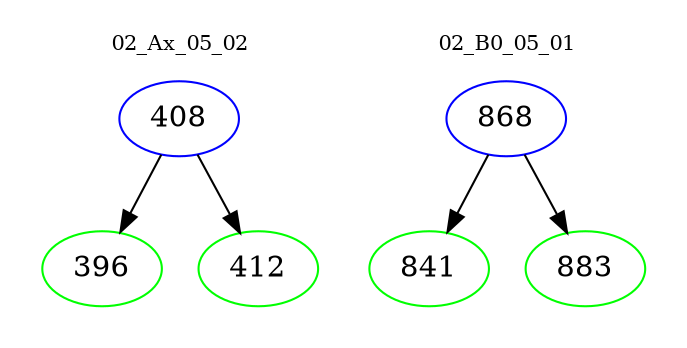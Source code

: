 digraph{
subgraph cluster_0 {
color = white
label = "02_Ax_05_02";
fontsize=10;
T0_408 [label="408", color="blue"]
T0_408 -> T0_396 [color="black"]
T0_396 [label="396", color="green"]
T0_408 -> T0_412 [color="black"]
T0_412 [label="412", color="green"]
}
subgraph cluster_1 {
color = white
label = "02_B0_05_01";
fontsize=10;
T1_868 [label="868", color="blue"]
T1_868 -> T1_841 [color="black"]
T1_841 [label="841", color="green"]
T1_868 -> T1_883 [color="black"]
T1_883 [label="883", color="green"]
}
}
